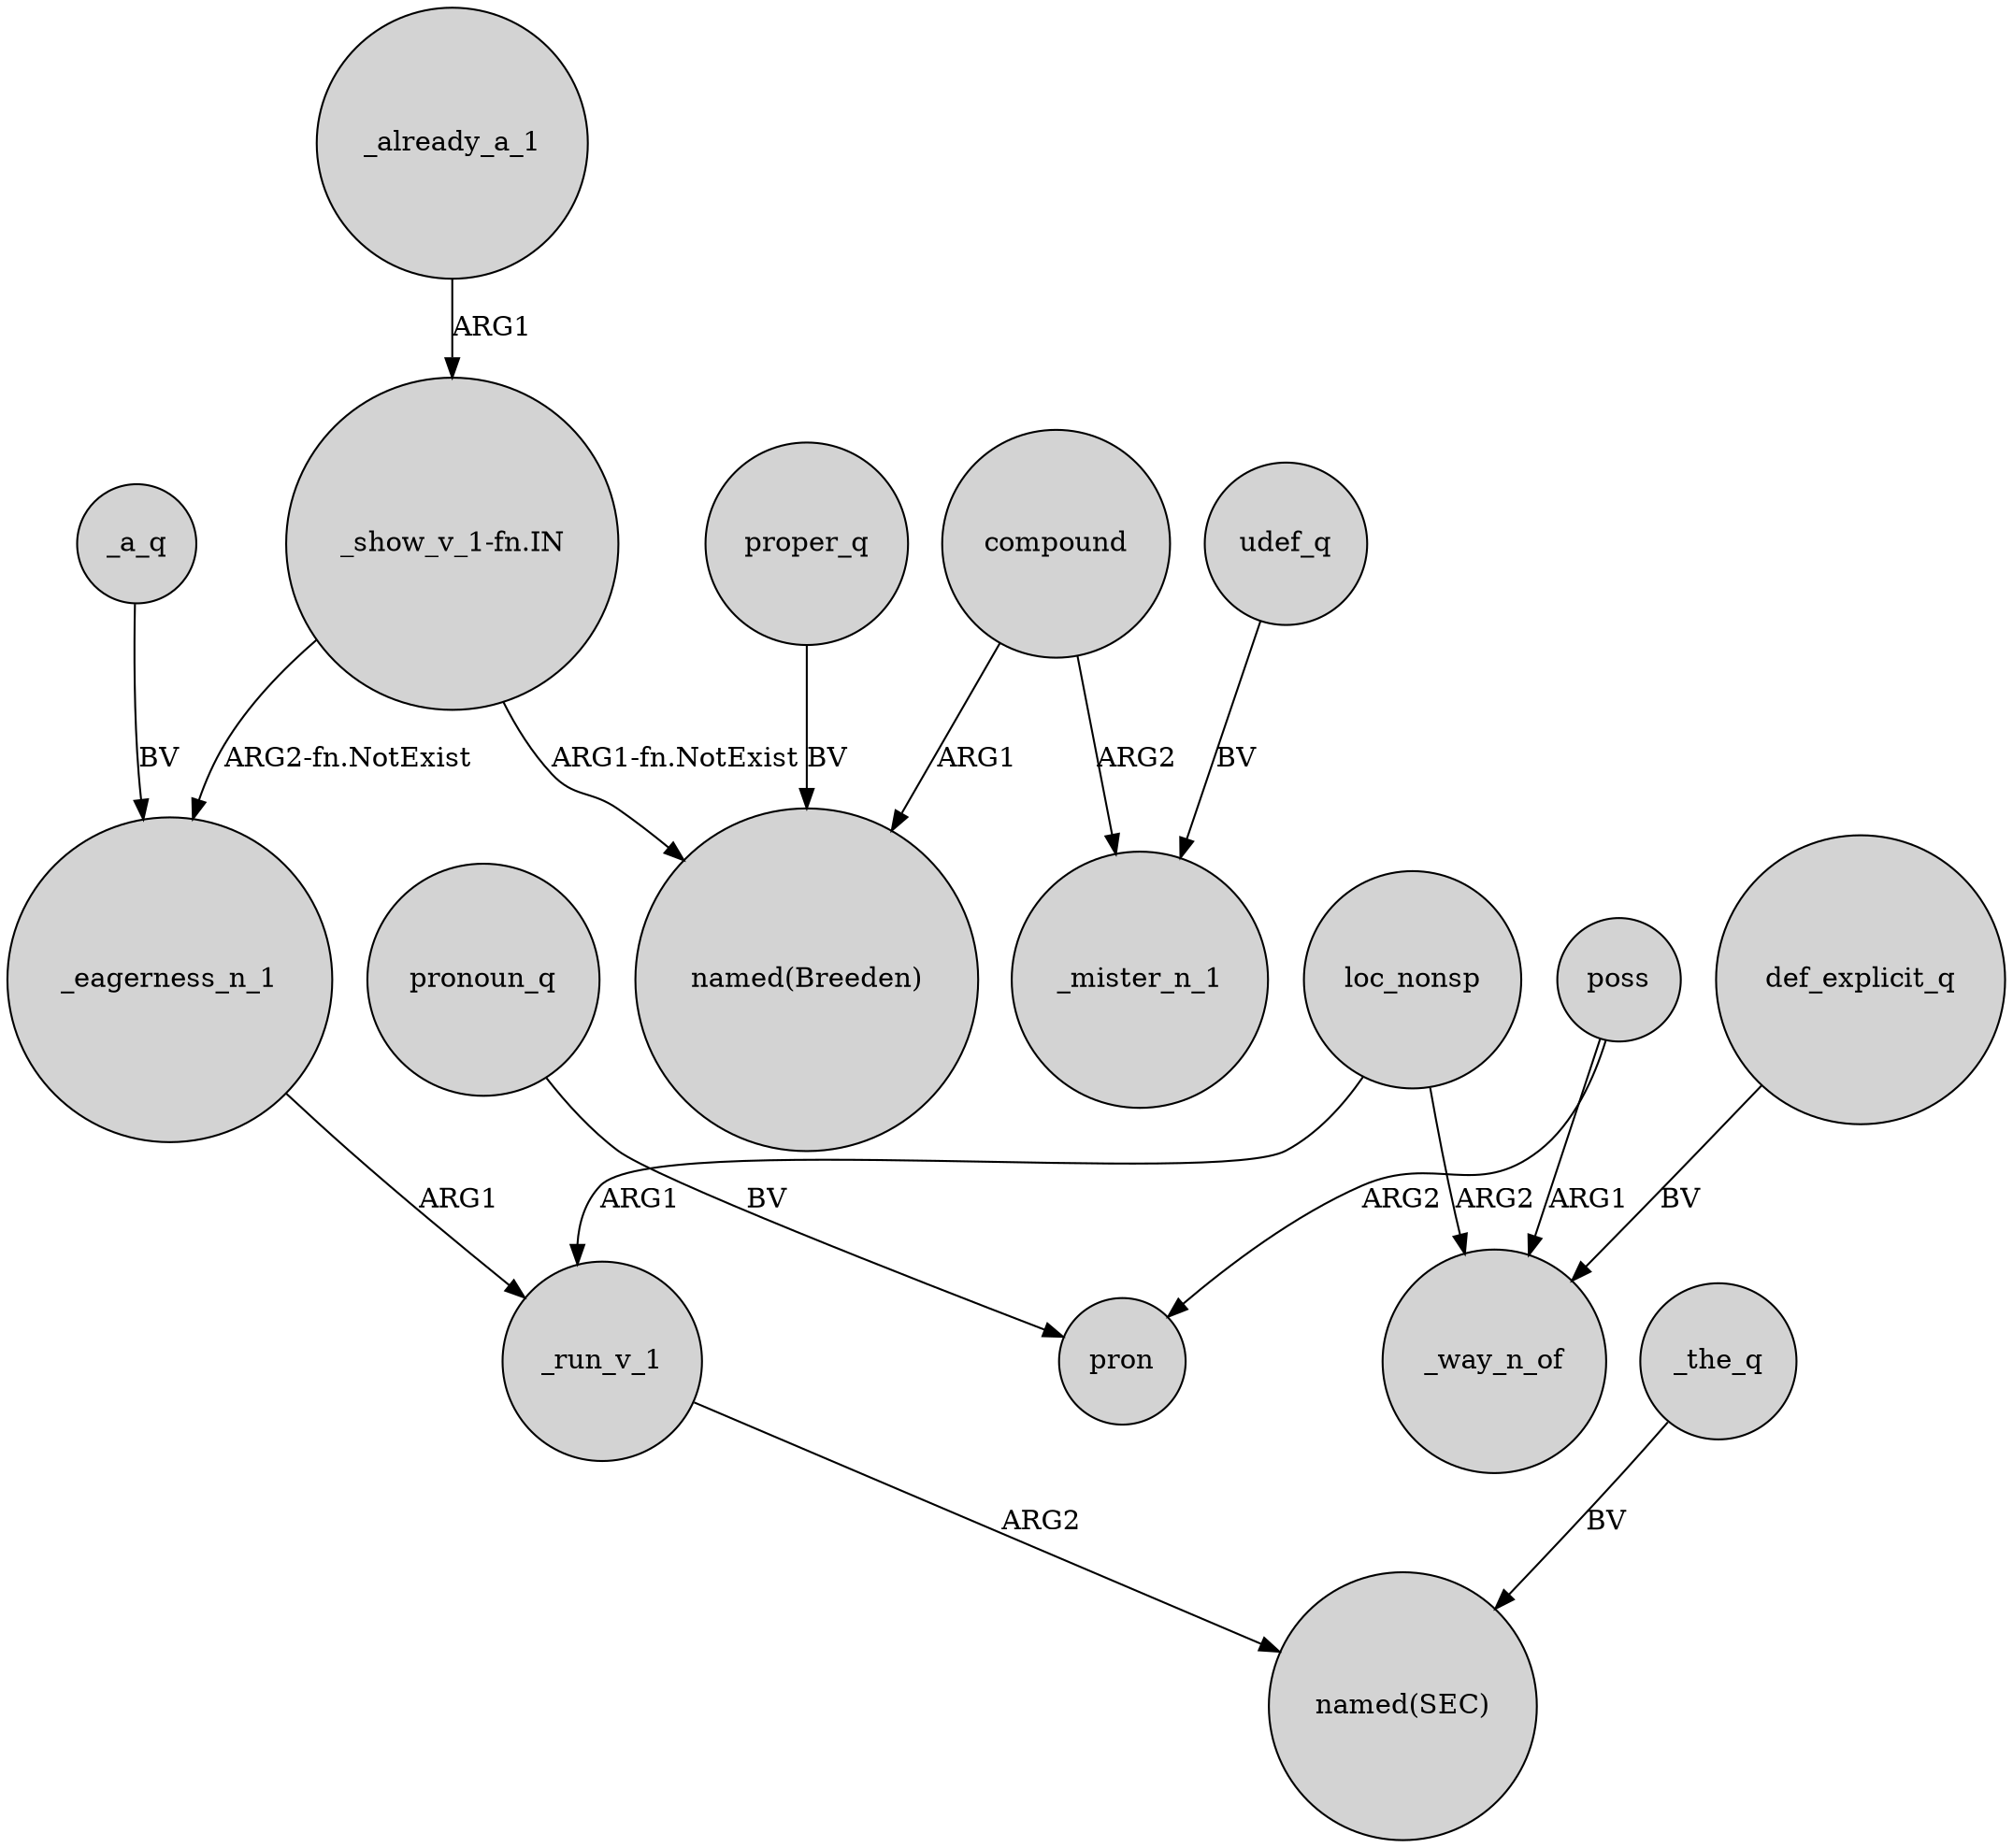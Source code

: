 digraph {
	node [shape=circle style=filled]
	poss -> _way_n_of [label=ARG1]
	loc_nonsp -> _way_n_of [label=ARG2]
	udef_q -> _mister_n_1 [label=BV]
	def_explicit_q -> _way_n_of [label=BV]
	_run_v_1 -> "named(SEC)" [label=ARG2]
	proper_q -> "named(Breeden)" [label=BV]
	"_show_v_1-fn.IN" -> "named(Breeden)" [label="ARG1-fn.NotExist"]
	loc_nonsp -> _run_v_1 [label=ARG1]
	_eagerness_n_1 -> _run_v_1 [label=ARG1]
	poss -> pron [label=ARG2]
	_already_a_1 -> "_show_v_1-fn.IN" [label=ARG1]
	compound -> "named(Breeden)" [label=ARG1]
	_a_q -> _eagerness_n_1 [label=BV]
	_the_q -> "named(SEC)" [label=BV]
	compound -> _mister_n_1 [label=ARG2]
	"_show_v_1-fn.IN" -> _eagerness_n_1 [label="ARG2-fn.NotExist"]
	pronoun_q -> pron [label=BV]
}
